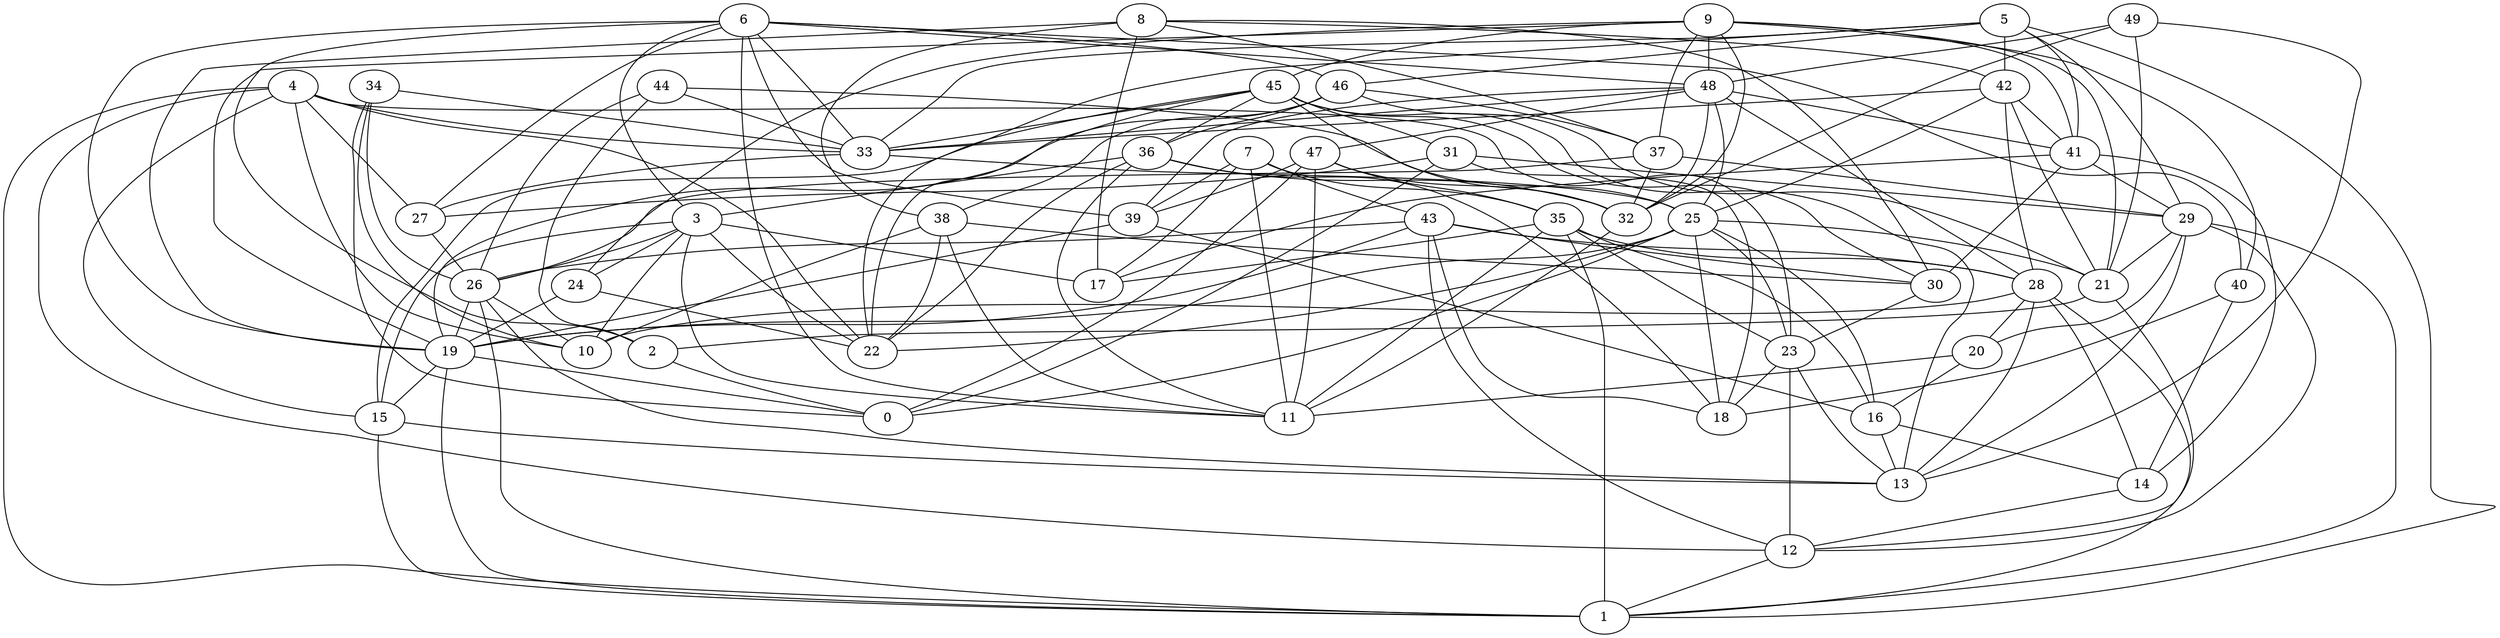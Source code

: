 digraph GG_graph {

subgraph G_graph {
edge [color = black]
"39" -> "16" [dir = none]
"39" -> "19" [dir = none]
"24" -> "22" [dir = none]
"24" -> "19" [dir = none]
"38" -> "10" [dir = none]
"38" -> "11" [dir = none]
"38" -> "30" [dir = none]
"38" -> "22" [dir = none]
"8" -> "42" [dir = none]
"8" -> "17" [dir = none]
"8" -> "37" [dir = none]
"8" -> "30" [dir = none]
"8" -> "19" [dir = none]
"31" -> "0" [dir = none]
"31" -> "29" [dir = none]
"31" -> "27" [dir = none]
"37" -> "29" [dir = none]
"34" -> "26" [dir = none]
"34" -> "0" [dir = none]
"34" -> "10" [dir = none]
"34" -> "33" [dir = none]
"14" -> "12" [dir = none]
"20" -> "16" [dir = none]
"20" -> "11" [dir = none]
"9" -> "48" [dir = none]
"9" -> "19" [dir = none]
"9" -> "45" [dir = none]
"9" -> "21" [dir = none]
"9" -> "24" [dir = none]
"48" -> "33" [dir = none]
"48" -> "25" [dir = none]
"48" -> "41" [dir = none]
"48" -> "28" [dir = none]
"48" -> "32" [dir = none]
"48" -> "47" [dir = none]
"29" -> "1" [dir = none]
"29" -> "21" [dir = none]
"29" -> "13" [dir = none]
"29" -> "12" [dir = none]
"46" -> "36" [dir = none]
"46" -> "37" [dir = none]
"46" -> "21" [dir = none]
"7" -> "39" [dir = none]
"7" -> "35" [dir = none]
"7" -> "43" [dir = none]
"7" -> "11" [dir = none]
"7" -> "17" [dir = none]
"35" -> "16" [dir = none]
"35" -> "23" [dir = none]
"35" -> "1" [dir = none]
"35" -> "11" [dir = none]
"35" -> "28" [dir = none]
"35" -> "17" [dir = none]
"27" -> "26" [dir = none]
"28" -> "10" [dir = none]
"28" -> "13" [dir = none]
"28" -> "1" [dir = none]
"28" -> "14" [dir = none]
"28" -> "20" [dir = none]
"41" -> "29" [dir = none]
"41" -> "14" [dir = none]
"41" -> "17" [dir = none]
"15" -> "13" [dir = none]
"15" -> "1" [dir = none]
"19" -> "0" [dir = none]
"19" -> "1" [dir = none]
"30" -> "23" [dir = none]
"3" -> "10" [dir = none]
"3" -> "17" [dir = none]
"3" -> "24" [dir = none]
"3" -> "11" [dir = none]
"3" -> "26" [dir = none]
"3" -> "22" [dir = none]
"6" -> "40" [dir = none]
"6" -> "39" [dir = none]
"6" -> "19" [dir = none]
"6" -> "2" [dir = none]
"6" -> "3" [dir = none]
"6" -> "46" [dir = none]
"6" -> "33" [dir = none]
"6" -> "48" [dir = none]
"6" -> "11" [dir = none]
"45" -> "33" [dir = none]
"45" -> "31" [dir = none]
"45" -> "13" [dir = none]
"45" -> "22" [dir = none]
"45" -> "30" [dir = none]
"45" -> "36" [dir = none]
"45" -> "15" [dir = none]
"40" -> "14" [dir = none]
"40" -> "18" [dir = none]
"36" -> "22" [dir = none]
"36" -> "18" [dir = none]
"36" -> "3" [dir = none]
"36" -> "32" [dir = none]
"36" -> "11" [dir = none]
"43" -> "30" [dir = none]
"43" -> "18" [dir = none]
"43" -> "28" [dir = none]
"43" -> "12" [dir = none]
"43" -> "19" [dir = none]
"43" -> "26" [dir = none]
"33" -> "27" [dir = none]
"33" -> "25" [dir = none]
"25" -> "23" [dir = none]
"25" -> "21" [dir = none]
"25" -> "16" [dir = none]
"25" -> "18" [dir = none]
"25" -> "0" [dir = none]
"25" -> "19" [dir = none]
"2" -> "0" [dir = none]
"42" -> "21" [dir = none]
"42" -> "33" [dir = none]
"42" -> "25" [dir = none]
"42" -> "41" [dir = none]
"49" -> "48" [dir = none]
"49" -> "32" [dir = none]
"49" -> "21" [dir = none]
"23" -> "13" [dir = none]
"23" -> "18" [dir = none]
"21" -> "12" [dir = none]
"21" -> "2" [dir = none]
"16" -> "14" [dir = none]
"16" -> "13" [dir = none]
"47" -> "35" [dir = none]
"47" -> "0" [dir = none]
"47" -> "11" [dir = none]
"47" -> "32" [dir = none]
"32" -> "11" [dir = none]
"26" -> "19" [dir = none]
"26" -> "13" [dir = none]
"26" -> "1" [dir = none]
"5" -> "1" [dir = none]
"5" -> "42" [dir = none]
"5" -> "33" [dir = none]
"5" -> "46" [dir = none]
"5" -> "41" [dir = none]
"4" -> "27" [dir = none]
"4" -> "1" [dir = none]
"4" -> "15" [dir = none]
"4" -> "10" [dir = none]
"4" -> "12" [dir = none]
"4" -> "33" [dir = none]
"44" -> "25" [dir = none]
"44" -> "2" [dir = none]
"44" -> "26" [dir = none]
"44" -> "33" [dir = none]
"42" -> "28" [dir = none]
"46" -> "38" [dir = none]
"31" -> "18" [dir = none]
"5" -> "22" [dir = none]
"4" -> "22" [dir = none]
"8" -> "38" [dir = none]
"9" -> "37" [dir = none]
"5" -> "29" [dir = none]
"26" -> "10" [dir = none]
"46" -> "19" [dir = none]
"3" -> "15" [dir = none]
"37" -> "26" [dir = none]
"45" -> "32" [dir = none]
"49" -> "13" [dir = none]
"9" -> "41" [dir = none]
"37" -> "32" [dir = none]
"19" -> "15" [dir = none]
"23" -> "12" [dir = none]
"47" -> "39" [dir = none]
"41" -> "30" [dir = none]
"4" -> "23" [dir = none]
"12" -> "1" [dir = none]
"48" -> "39" [dir = none]
"25" -> "22" [dir = none]
"9" -> "40" [dir = none]
"9" -> "32" [dir = none]
"29" -> "20" [dir = none]
"6" -> "27" [dir = none]
}

}
